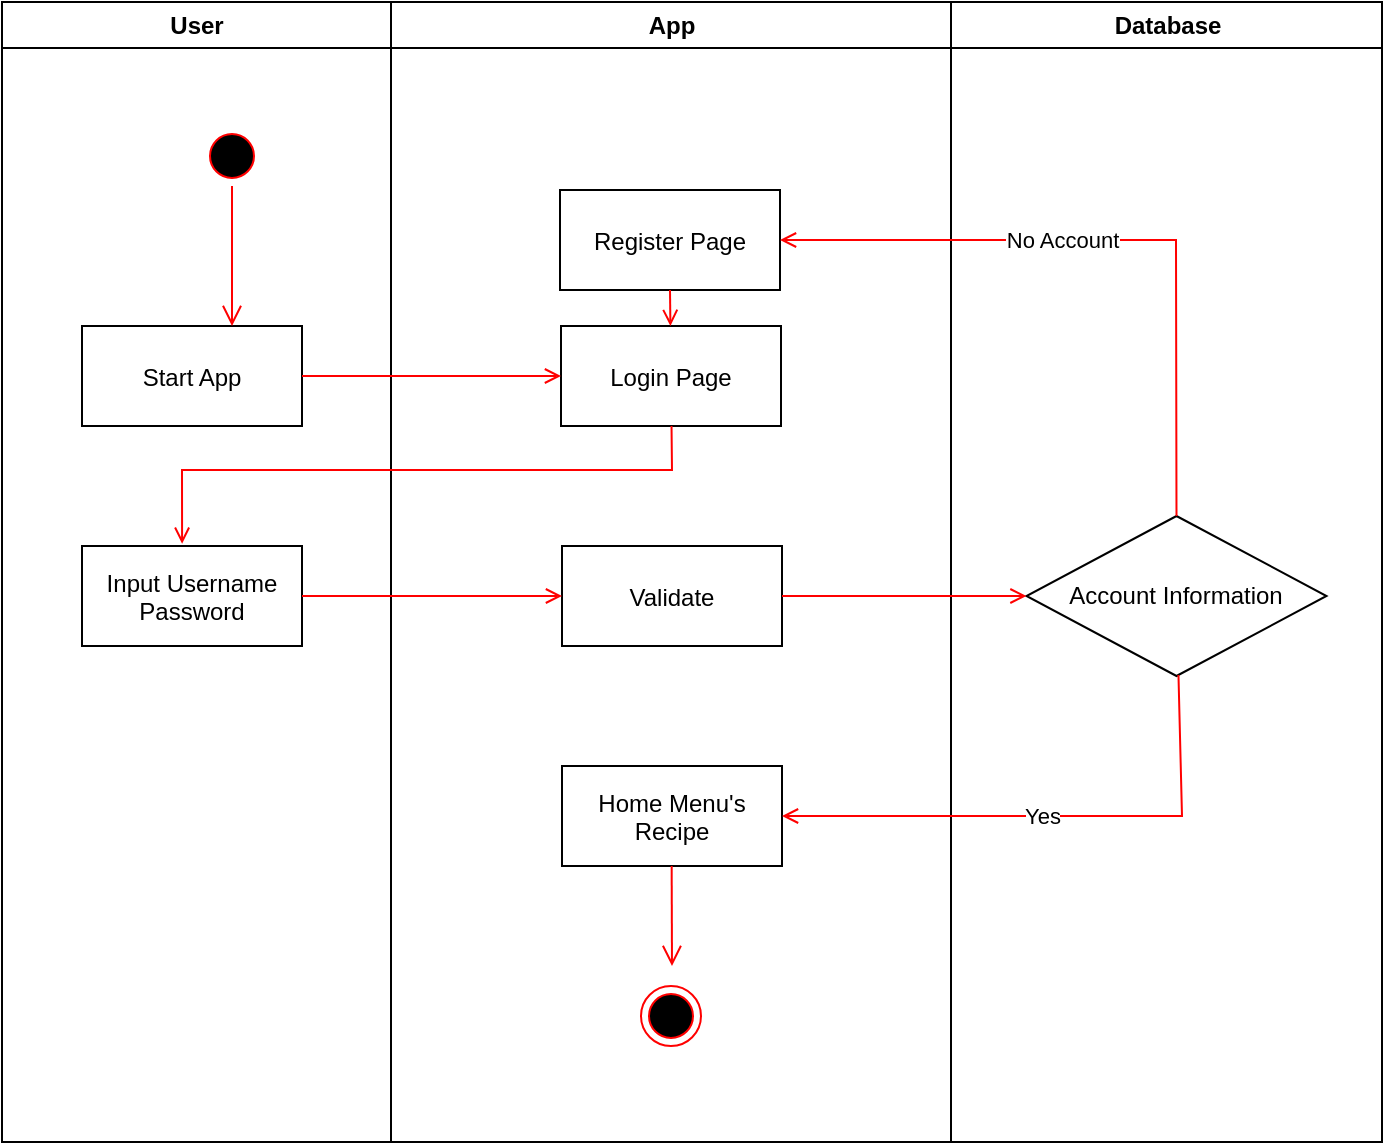<mxfile version="24.2.5" type="github">
  <diagram name="Page-1" id="e7e014a7-5840-1c2e-5031-d8a46d1fe8dd">
    <mxGraphModel dx="1035" dy="522" grid="1" gridSize="10" guides="1" tooltips="1" connect="1" arrows="1" fold="1" page="1" pageScale="1" pageWidth="1169" pageHeight="826" background="none" math="0" shadow="0">
      <root>
        <mxCell id="0" />
        <mxCell id="1" parent="0" />
        <mxCell id="2" value="User" style="swimlane;whiteSpace=wrap;startSize=23;" parent="1" vertex="1">
          <mxGeometry x="250" y="128" width="194.5" height="570" as="geometry" />
        </mxCell>
        <mxCell id="5" value="" style="ellipse;shape=startState;fillColor=#000000;strokeColor=#ff0000;" parent="2" vertex="1">
          <mxGeometry x="100" y="62" width="30" height="30" as="geometry" />
        </mxCell>
        <mxCell id="3" value="App" style="swimlane;whiteSpace=wrap;startSize=23;" parent="1" vertex="1">
          <mxGeometry x="444.5" y="128" width="280" height="570" as="geometry" />
        </mxCell>
        <mxCell id="38" value="" style="ellipse;shape=endState;fillColor=#000000;strokeColor=#ff0000" parent="3" vertex="1">
          <mxGeometry x="125" y="492" width="30" height="30" as="geometry" />
        </mxCell>
        <mxCell id="7" value="Start App" style="" parent="3" vertex="1">
          <mxGeometry x="-154.5" y="162" width="110" height="50" as="geometry" />
        </mxCell>
        <mxCell id="8" value="Input Username&#xa;Password" style="" parent="3" vertex="1">
          <mxGeometry x="-154.5" y="272" width="110" height="50" as="geometry" />
        </mxCell>
        <mxCell id="15" value="Login Page" style="" parent="3" vertex="1">
          <mxGeometry x="85" y="162" width="110" height="50" as="geometry" />
        </mxCell>
        <mxCell id="16" value="Validate" style="" parent="3" vertex="1">
          <mxGeometry x="85.5" y="272" width="110" height="50" as="geometry" />
        </mxCell>
        <mxCell id="gHha--uYaRWjLFX2nZgc-43" value="Register Page" style="" vertex="1" parent="3">
          <mxGeometry x="84.5" y="94" width="110" height="50" as="geometry" />
        </mxCell>
        <mxCell id="9" value="" style="endArrow=open;strokeColor=#FF0000;endFill=1;rounded=0" parent="3" source="7" target="15" edge="1">
          <mxGeometry relative="1" as="geometry" />
        </mxCell>
        <mxCell id="17" value="" style="endArrow=open;strokeColor=#FF0000;endFill=1;rounded=0;entryX=0.455;entryY=-0.023;entryDx=0;entryDy=0;entryPerimeter=0;" parent="3" source="15" target="8" edge="1">
          <mxGeometry relative="1" as="geometry">
            <mxPoint x="-134.5" y="234" as="targetPoint" />
            <Array as="points">
              <mxPoint x="140.5" y="234" />
              <mxPoint x="-104.5" y="234" />
            </Array>
          </mxGeometry>
        </mxCell>
        <mxCell id="11" value="" style="endArrow=open;strokeColor=#FF0000;endFill=1;rounded=0" parent="3" source="8" target="16" edge="1">
          <mxGeometry relative="1" as="geometry" />
        </mxCell>
        <mxCell id="10" value="Home Menu&#39;s&#xa;Recipe" style="" parent="3" vertex="1">
          <mxGeometry x="85.5" y="382" width="110" height="50" as="geometry" />
        </mxCell>
        <mxCell id="gHha--uYaRWjLFX2nZgc-60" value="" style="endArrow=open;strokeColor=#FF0000;endFill=1;rounded=0;exitX=0.5;exitY=1;exitDx=0;exitDy=0;" edge="1" parent="3" source="gHha--uYaRWjLFX2nZgc-43" target="15">
          <mxGeometry relative="1" as="geometry">
            <mxPoint x="-34" y="197" as="sourcePoint" />
            <mxPoint x="95" y="197" as="targetPoint" />
          </mxGeometry>
        </mxCell>
        <mxCell id="gHha--uYaRWjLFX2nZgc-65" value="" style="edgeStyle=elbowEdgeStyle;elbow=horizontal;verticalAlign=bottom;endArrow=open;endSize=8;strokeColor=#FF0000;endFill=1;rounded=0" edge="1" parent="3">
          <mxGeometry x="-114.5" y="40" as="geometry">
            <mxPoint x="140.5" y="482" as="targetPoint" />
            <mxPoint x="140.33" y="432" as="sourcePoint" />
          </mxGeometry>
        </mxCell>
        <mxCell id="4" value="Database" style="swimlane;whiteSpace=wrap" parent="1" vertex="1">
          <mxGeometry x="724.5" y="128" width="215.5" height="570" as="geometry" />
        </mxCell>
        <mxCell id="gHha--uYaRWjLFX2nZgc-58" value="Account Information" style="rhombus;whiteSpace=wrap;html=1;" vertex="1" parent="4">
          <mxGeometry x="37.75" y="257" width="150" height="80" as="geometry" />
        </mxCell>
        <mxCell id="19" value="" style="endArrow=open;strokeColor=#FF0000;endFill=1;rounded=0" parent="1" source="16" target="gHha--uYaRWjLFX2nZgc-58" edge="1">
          <mxGeometry relative="1" as="geometry">
            <mxPoint x="780" y="400" as="targetPoint" />
          </mxGeometry>
        </mxCell>
        <mxCell id="gHha--uYaRWjLFX2nZgc-59" value="" style="endArrow=open;strokeColor=#FF0000;endFill=1;rounded=0;exitX=0.5;exitY=0;exitDx=0;exitDy=0;" edge="1" parent="1" source="gHha--uYaRWjLFX2nZgc-58" target="gHha--uYaRWjLFX2nZgc-43">
          <mxGeometry relative="1" as="geometry">
            <mxPoint x="750" y="330" as="sourcePoint" />
            <mxPoint x="830" y="210" as="targetPoint" />
            <Array as="points">
              <mxPoint x="837" y="247" />
            </Array>
          </mxGeometry>
        </mxCell>
        <mxCell id="gHha--uYaRWjLFX2nZgc-61" value="No Account" style="edgeLabel;html=1;align=center;verticalAlign=middle;resizable=0;points=[];" vertex="1" connectable="0" parent="gHha--uYaRWjLFX2nZgc-59">
          <mxGeometry x="0.245" y="1" relative="1" as="geometry">
            <mxPoint x="14" y="-1" as="offset" />
          </mxGeometry>
        </mxCell>
        <mxCell id="gHha--uYaRWjLFX2nZgc-62" value="" style="endArrow=open;strokeColor=#FF0000;endFill=1;rounded=0;entryX=1;entryY=0.5;entryDx=0;entryDy=0;" edge="1" parent="1" source="gHha--uYaRWjLFX2nZgc-58" target="10">
          <mxGeometry relative="1" as="geometry">
            <mxPoint x="830" y="480" as="sourcePoint" />
            <mxPoint x="649" y="257" as="targetPoint" />
            <Array as="points">
              <mxPoint x="840" y="535" />
            </Array>
          </mxGeometry>
        </mxCell>
        <mxCell id="gHha--uYaRWjLFX2nZgc-63" value="Yes" style="edgeLabel;html=1;align=center;verticalAlign=middle;resizable=0;points=[];" vertex="1" connectable="0" parent="gHha--uYaRWjLFX2nZgc-62">
          <mxGeometry x="0.245" y="1" relative="1" as="geometry">
            <mxPoint x="28" y="-1" as="offset" />
          </mxGeometry>
        </mxCell>
        <mxCell id="6" value="" style="edgeStyle=elbowEdgeStyle;elbow=horizontal;verticalAlign=bottom;endArrow=open;endSize=8;strokeColor=#FF0000;endFill=1;rounded=0" parent="1" source="5" target="7" edge="1">
          <mxGeometry x="330" y="168" as="geometry">
            <mxPoint x="345" y="290" as="targetPoint" />
          </mxGeometry>
        </mxCell>
      </root>
    </mxGraphModel>
  </diagram>
</mxfile>
